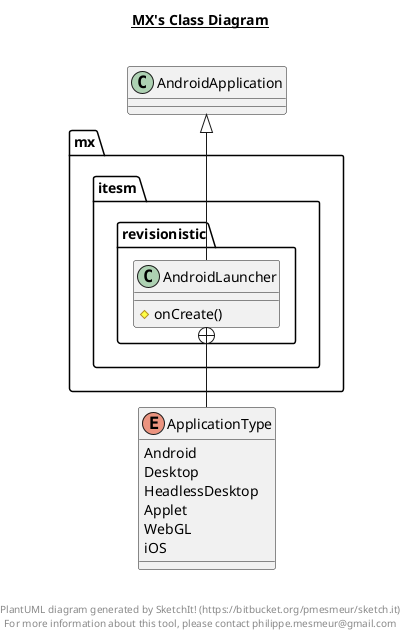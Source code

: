 @startuml

title __MX's Class Diagram__\n

  package mx.itesm.revisionistic {
    class AndroidLauncher {
        # onCreate()
    }
  }
  

  enum ApplicationType {
    Android
    Desktop
    HeadlessDesktop
    Applet
    WebGL
    iOS
  }
  

  AndroidLauncher -up-|> AndroidApplication
  AndroidLauncher +-down- ApplicationType


right footer


PlantUML diagram generated by SketchIt! (https://bitbucket.org/pmesmeur/sketch.it)
For more information about this tool, please contact philippe.mesmeur@gmail.com
endfooter

@enduml
